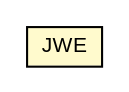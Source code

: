 #!/usr/local/bin/dot
#
# Class diagram 
# Generated by UMLGraph version R5_6-24-gf6e263 (http://www.umlgraph.org/)
#

digraph G {
	edge [fontname="arial",fontsize=10,labelfontname="arial",labelfontsize=10];
	node [fontname="arial",fontsize=10,shape=plaintext];
	nodesep=0.25;
	ranksep=0.5;
	// net.trajano.openidconnect.crypto.test.JWE
	c306 [label=<<table title="net.trajano.openidconnect.crypto.test.JWE" border="0" cellborder="1" cellspacing="0" cellpadding="2" port="p" bgcolor="lemonChiffon" href="./JWE.html">
		<tr><td><table border="0" cellspacing="0" cellpadding="1">
<tr><td align="center" balign="center"> JWE </td></tr>
		</table></td></tr>
		</table>>, URL="./JWE.html", fontname="arial", fontcolor="black", fontsize=10.0];
}

